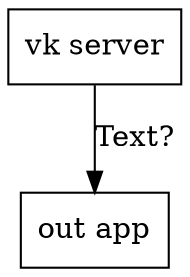 // dot -Tpdf phys.dot -o phys.pdf
digraph G
{
	node [shape = record];
	"vk server" -> "out app" [label = "Text?"]
}
